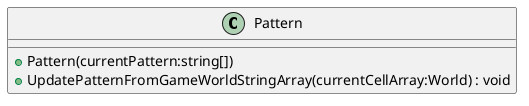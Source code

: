 @startuml
class Pattern {
    + Pattern(currentPattern:string[])
    + UpdatePatternFromGameWorldStringArray(currentCellArray:World) : void
}
@enduml
